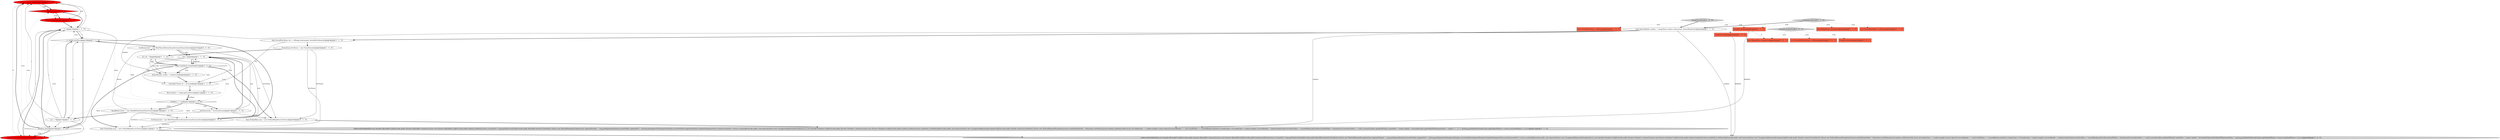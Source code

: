digraph {
26 [style = filled, label = "int ord = dv.getOrd(i)@@@21@@@['0', '1', '0']", fillcolor = red, shape = ellipse image = "AAA1AAABBB2BBB"];
0 [style = filled, label = "OpenBitSet bitset = new OpenBitSet(dv.getValueCount())@@@16@@@['1', '1', '0']", fillcolor = white, shape = ellipse image = "AAA0AAABBB1BBB"];
12 [style = filled, label = "FieldInfo fieldInfo@@@2@@@['1', '0', '0']", fillcolor = tomato, shape = box image = "AAA0AAABBB1BBB"];
35 [style = filled, label = "final MergeState mergeState@@@2@@@['0', '0', '1']", fillcolor = tomato, shape = box image = "AAA0AAABBB3BBB"];
9 [style = filled, label = "TermsEnum liveTerms = new TermsEnum((((@@@5@@@['1', '1', '0']", fillcolor = white, shape = ellipse image = "AAA0AAABBB1BBB"];
27 [style = filled, label = "final MergeState mergeState@@@2@@@['0', '1', '0']", fillcolor = tomato, shape = box image = "AAA0AAABBB2BBB"];
34 [style = filled, label = "FieldInfo fieldInfo@@@2@@@['0', '0', '1']", fillcolor = tomato, shape = box image = "AAA0AAABBB3BBB"];
6 [style = filled, label = "List<SortedDocValues> toMerge@@@2@@@['1', '0', '0']", fillcolor = tomato, shape = box image = "AAA0AAABBB1BBB"];
22 [style = filled, label = "sub < liveTerms.length@@@7@@@['1', '1', '0']", fillcolor = white, shape = diamond image = "AAA0AAABBB1BBB"];
25 [style = filled, label = "List<SortedDocValues> toMerge@@@2@@@['0', '1', '0']", fillcolor = tomato, shape = box image = "AAA0AAABBB2BBB"];
5 [style = filled, label = "sub++@@@8@@@['1', '1', '0']", fillcolor = white, shape = ellipse image = "AAA0AAABBB1BBB"];
20 [style = filled, label = "mergeSortedField['1', '0', '0']", fillcolor = lightgray, shape = diamond image = "AAA0AAABBB1BBB"];
23 [style = filled, label = "liveDocs == null@@@12@@@['1', '1', '0']", fillcolor = white, shape = diamond image = "AAA0AAABBB1BBB"];
33 [style = filled, label = "List<SortedSetDocValues> toMerge@@@2@@@['0', '0', '1']", fillcolor = tomato, shape = box image = "AAA0AAABBB3BBB"];
30 [style = filled, label = "ord >= 0@@@22@@@['0', '1', '0']", fillcolor = red, shape = diamond image = "AAA1AAABBB2BBB"];
24 [style = filled, label = "mergeSortedField['0', '1', '0']", fillcolor = lightgray, shape = diamond image = "AAA0AAABBB2BBB"];
32 [style = filled, label = "liveTerms(sub( = new BitsFilteredTermsEnum(dv.termsEnum(),bitset)@@@27@@@['0', '1', '0']", fillcolor = white, shape = ellipse image = "AAA0AAABBB2BBB"];
10 [style = filled, label = "final SortedDocValues dvs = toMerge.toArray(new SortedDocValues(((()@@@4@@@['1', '1', '0']", fillcolor = white, shape = ellipse image = "AAA0AAABBB1BBB"];
15 [style = filled, label = "int i = 0@@@17@@@['1', '1', '0']", fillcolor = white, shape = ellipse image = "AAA0AAABBB1BBB"];
16 [style = filled, label = "liveDocs.get(i)@@@20@@@['1', '1', '0']", fillcolor = white, shape = diamond image = "AAA0AAABBB1BBB"];
36 [style = filled, label = "mergeSortedSetField['0', '0', '1']", fillcolor = lightgray, shape = diamond image = "AAA0AAABBB3BBB"];
4 [style = filled, label = "i++@@@19@@@['1', '1', '0']", fillcolor = white, shape = ellipse image = "AAA0AAABBB1BBB"];
31 [style = filled, label = "addSortedField(fieldInfo,new Iterable<BytesRef>(){@Override public Iterator<BytesRef> iterator(){return new Iterator<BytesRef>(){@Override public boolean hasNext(){return currentOrd < map.getValueCount()}@Override public BytesRef next(){if (!hasNext()) {throw new NoSuchElementException()}int segmentNumber = map.getSegmentNumber(currentOrd)int segmentOrd = (int)map.getSegmentOrd(segmentNumber,currentOrd)dvs(segmentNumber(.lookupOrd(segmentOrd,scratch)currentOrd++return scratch}@Override public void remove(){throw new UnsupportedOperationException()}}}},new Iterable<Number>(){@Override public Iterator<Number> iterator(){return new Iterator<Number>(){@Override public boolean hasNext(){return nextIsSet || setNext()}@Override public void remove(){throw new UnsupportedOperationException()}@Override public Number next(){if (!hasNext()) {throw new NoSuchElementException()}assert nextIsSetnextIsSet = falsereturn nextValue}private boolean setNext(){while (true) {if (readerUpto == readers.length) {return false}if (currentReader == null || docIDUpto == currentReader.maxDoc()) {readerUpto++if (readerUpto < readers.length) {currentReader = readers(readerUpto(currentLiveDocs = currentReader.getLiveDocs()}docIDUpto = 0continue}if (currentLiveDocs == null || currentLiveDocs.get(docIDUpto)) {nextIsSet = trueint segOrd = dvs(readerUpto(.getOrd(docIDUpto)nextValue = segOrd == -1? -1: (int)map.getGlobalOrd(readerUpto,segOrd)docIDUpto++return true}docIDUpto++}}}}})@@@31@@@['0', '1', '0']", fillcolor = lightgray, shape = ellipse image = "AAA0AAABBB2BBB"];
18 [style = filled, label = "i < reader.maxDoc()@@@18@@@['1', '1', '0']", fillcolor = white, shape = diamond image = "AAA0AAABBB1BBB"];
28 [style = filled, label = "final OrdinalMap map = new OrdinalMap(this,liveTerms)@@@30@@@['0', '1', '0']", fillcolor = white, shape = ellipse image = "AAA0AAABBB2BBB"];
1 [style = filled, label = "addSortedField(fieldInfo,new Iterable<BytesRef>(){@Override public Iterator<BytesRef> iterator(){return new Iterator<BytesRef>(){@Override public boolean hasNext(){return currentOrd < map.getValueCount()}@Override public BytesRef next(){if (!hasNext()) {throw new NoSuchElementException()}int segmentNumber = map.getSegmentNumber(currentOrd)int segmentOrd = (int)map.getSegmentOrd(segmentNumber,currentOrd)dvs(segmentNumber(.lookupOrd(segmentOrd,scratch)currentOrd++return scratch}@Override public void remove(){throw new UnsupportedOperationException()}}}},new Iterable<Number>(){@Override public Iterator<Number> iterator(){return new Iterator<Number>(){@Override public boolean hasNext(){return nextIsSet || setNext()}@Override public void remove(){throw new UnsupportedOperationException()}@Override public Number next(){if (!hasNext()) {throw new NoSuchElementException()}assert nextIsSetnextIsSet = falsereturn nextValue}private boolean setNext(){while (true) {if (readerUpto == readers.length) {return false}if (currentReader == null || docIDUpto == currentReader.maxDoc()) {readerUpto++if (readerUpto < readers.length) {currentReader = readers(readerUpto(currentLiveDocs = currentReader.getLiveDocs()}docIDUpto = 0continue}if (currentLiveDocs == null || currentLiveDocs.get(docIDUpto)) {nextIsSet = trueint segOrd = dvs(readerUpto(.getOrd(docIDUpto)nextValue = (int)map.getGlobalOrd(readerUpto,segOrd)docIDUpto++return true}docIDUpto++}}}}})@@@28@@@['1', '0', '0']", fillcolor = lightgray, shape = ellipse image = "AAA0AAABBB1BBB"];
13 [style = filled, label = "liveTerms(sub( = new BitsFilteredTermsEnum(dv.termsEnum(),bitset)@@@24@@@['1', '0', '0']", fillcolor = white, shape = ellipse image = "AAA0AAABBB1BBB"];
19 [style = filled, label = "bitset.set(dv.getOrd(i))@@@21@@@['1', '0', '0']", fillcolor = red, shape = ellipse image = "AAA1AAABBB1BBB"];
3 [style = filled, label = "int sub = 0@@@6@@@['1', '1', '0']", fillcolor = white, shape = ellipse image = "AAA0AAABBB1BBB"];
14 [style = filled, label = "liveTerms(sub( = dv.termsEnum()@@@13@@@['1', '1', '0']", fillcolor = white, shape = ellipse image = "AAA0AAABBB1BBB"];
21 [style = filled, label = "AtomicReader reader = readers(sub(@@@9@@@['1', '1', '0']", fillcolor = white, shape = ellipse image = "AAA0AAABBB1BBB"];
11 [style = filled, label = "Bits liveDocs = reader.getLiveDocs()@@@11@@@['1', '1', '0']", fillcolor = white, shape = ellipse image = "AAA0AAABBB1BBB"];
2 [style = filled, label = "final OrdinalMap map = new OrdinalMap(this,liveTerms)@@@27@@@['1', '0', '0']", fillcolor = white, shape = ellipse image = "AAA0AAABBB1BBB"];
29 [style = filled, label = "bitset.set(ord)@@@23@@@['0', '1', '0']", fillcolor = red, shape = ellipse image = "AAA1AAABBB2BBB"];
7 [style = filled, label = "final AtomicReader readers = mergeState.readers.toArray(new AtomicReader(((()@@@3@@@['1', '1', '0']", fillcolor = white, shape = ellipse image = "AAA0AAABBB1BBB"];
17 [style = filled, label = "FieldInfo fieldInfo@@@2@@@['1', '1', '0']", fillcolor = tomato, shape = box image = "AAA0AAABBB1BBB"];
8 [style = filled, label = "SortedDocValues dv = dvs(sub(@@@10@@@['1', '1', '0']", fillcolor = white, shape = ellipse image = "AAA0AAABBB1BBB"];
24->25 [style = dotted, label="true"];
26->30 [style = solid, label="ord"];
24->17 [style = dotted, label="true"];
17->35 [style = dashed, label="0"];
21->8 [style = bold, label=""];
15->4 [style = solid, label="i"];
17->31 [style = solid, label="fieldInfo"];
24->27 [style = dotted, label="true"];
14->5 [style = solid, label="sub"];
15->19 [style = solid, label="i"];
30->29 [style = bold, label=""];
0->15 [style = bold, label=""];
15->26 [style = solid, label="i"];
32->28 [style = solid, label="liveTerms"];
23->0 [style = dotted, label="false"];
15->16 [style = solid, label="i"];
13->2 [style = solid, label="liveTerms"];
18->32 [style = bold, label=""];
8->11 [style = bold, label=""];
3->8 [style = solid, label="sub"];
26->29 [style = solid, label="ord"];
23->18 [style = dotted, label="false"];
22->23 [style = dotted, label="true"];
18->16 [style = dotted, label="true"];
7->1 [style = solid, label="readers"];
15->18 [style = solid, label="i"];
16->26 [style = bold, label=""];
3->21 [style = solid, label="sub"];
4->18 [style = bold, label=""];
23->13 [style = dotted, label="false"];
16->19 [style = bold, label=""];
23->14 [style = bold, label=""];
30->29 [style = dotted, label="true"];
23->14 [style = dotted, label="true"];
4->19 [style = solid, label="i"];
10->8 [style = solid, label="dvs"];
13->5 [style = bold, label=""];
14->28 [style = solid, label="liveTerms"];
20->7 [style = bold, label=""];
14->2 [style = solid, label="liveTerms"];
24->7 [style = bold, label=""];
5->22 [style = bold, label=""];
20->6 [style = dotted, label="true"];
32->5 [style = solid, label="sub"];
22->21 [style = dotted, label="true"];
22->2 [style = bold, label=""];
2->1 [style = bold, label=""];
4->18 [style = solid, label="i"];
20->17 [style = dotted, label="true"];
28->31 [style = bold, label=""];
5->22 [style = solid, label="sub"];
0->13 [style = solid, label="bitset"];
22->28 [style = bold, label=""];
0->32 [style = solid, label="bitset"];
5->21 [style = solid, label="sub"];
23->0 [style = bold, label=""];
23->15 [style = dotted, label="false"];
22->5 [style = dotted, label="true"];
4->16 [style = solid, label="i"];
19->26 [style = dashed, label="0"];
13->5 [style = solid, label="sub"];
23->32 [style = dotted, label="false"];
9->3 [style = bold, label=""];
10->9 [style = bold, label=""];
4->26 [style = solid, label="i"];
16->4 [style = bold, label=""];
7->21 [style = solid, label="readers"];
7->31 [style = solid, label="readers"];
14->5 [style = bold, label=""];
12->1 [style = solid, label="fieldInfo"];
18->16 [style = bold, label=""];
36->33 [style = dotted, label="true"];
16->19 [style = dotted, label="true"];
32->5 [style = bold, label=""];
29->4 [style = bold, label=""];
7->10 [style = bold, label=""];
3->22 [style = solid, label="sub"];
9->28 [style = solid, label="liveTerms"];
16->30 [style = dotted, label="true"];
22->21 [style = bold, label=""];
22->11 [style = dotted, label="true"];
9->2 [style = solid, label="liveTerms"];
3->22 [style = bold, label=""];
15->18 [style = bold, label=""];
26->30 [style = bold, label=""];
16->26 [style = dotted, label="true"];
22->8 [style = dotted, label="true"];
11->23 [style = solid, label="liveDocs"];
30->4 [style = bold, label=""];
18->13 [style = bold, label=""];
20->12 [style = dotted, label="true"];
19->4 [style = bold, label=""];
18->4 [style = dotted, label="true"];
36->35 [style = dotted, label="true"];
36->34 [style = dotted, label="true"];
11->23 [style = bold, label=""];
5->8 [style = solid, label="sub"];
}
